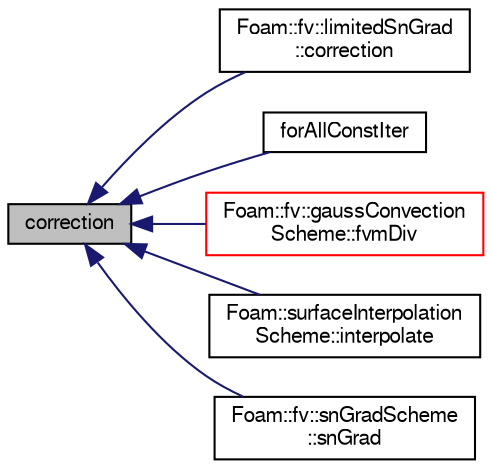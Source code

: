digraph "correction"
{
  bgcolor="transparent";
  edge [fontname="FreeSans",fontsize="10",labelfontname="FreeSans",labelfontsize="10"];
  node [fontname="FreeSans",fontsize="10",shape=record];
  rankdir="LR";
  Node1 [label="correction",height=0.2,width=0.4,color="black", fillcolor="grey75", style="filled" fontcolor="black"];
  Node1 -> Node2 [dir="back",color="midnightblue",fontsize="10",style="solid",fontname="FreeSans"];
  Node2 [label="Foam::fv::limitedSnGrad\l::correction",height=0.2,width=0.4,color="black",URL="$a01284.html#a3ca8452d8b2fad7ac66e2b8864f6e6ee",tooltip="Return the explicit correction to the limitedSnGrad. "];
  Node1 -> Node3 [dir="back",color="midnightblue",fontsize="10",style="solid",fontname="FreeSans"];
  Node3 [label="forAllConstIter",height=0.2,width=0.4,color="black",URL="$a02884.html#ae21e2836509b0fa7f7cedf6493b11b09"];
  Node1 -> Node4 [dir="back",color="midnightblue",fontsize="10",style="solid",fontname="FreeSans"];
  Node4 [label="Foam::fv::gaussConvection\lScheme::fvmDiv",height=0.2,width=0.4,color="red",URL="$a00878.html#ae806c1ba4e4764f7f5b7f5beb710b6f8"];
  Node1 -> Node5 [dir="back",color="midnightblue",fontsize="10",style="solid",fontname="FreeSans"];
  Node5 [label="Foam::surfaceInterpolation\lScheme::interpolate",height=0.2,width=0.4,color="black",URL="$a02415.html#a06a2c8a36db6b19f3e5f5c2ac50f4264",tooltip="Return the face-interpolate of the given cell field. "];
  Node1 -> Node6 [dir="back",color="midnightblue",fontsize="10",style="solid",fontname="FreeSans"];
  Node6 [label="Foam::fv::snGradScheme\l::snGrad",height=0.2,width=0.4,color="black",URL="$a02294.html#a01e9641d7306c02cb71963b6ed9b292c",tooltip="Return the snGrad of the given cell field. "];
}
